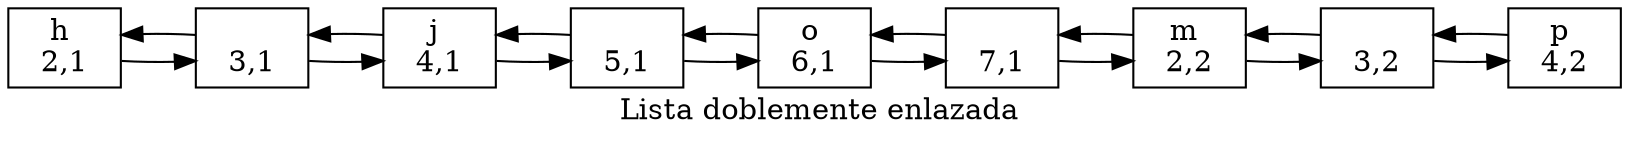 digraph ListaDobleEnlazada {
rankdir=LR;
Nodo0[shape=box,label="h 
2,1"];
Nodo1[shape=box,label="  
3,1"];
Nodo2[shape=box,label="j 
4,1"];
Nodo3[shape=box,label="  
5,1"];
Nodo4[shape=box,label="o 
6,1"];
Nodo5[shape=box,label="  
7,1"];
Nodo6[shape=box,label="m 
2,2"];
Nodo7[shape=box,label="  
3,2"];
Nodo8[shape=box,label="p 
4,2"];
Nodo0->Nodo1;
Nodo1->Nodo0;
Nodo1->Nodo2;
Nodo2->Nodo1;
Nodo2->Nodo3;
Nodo3->Nodo2;
Nodo3->Nodo4;
Nodo4->Nodo3;
Nodo4->Nodo5;
Nodo5->Nodo4;
Nodo5->Nodo6;
Nodo6->Nodo5;
Nodo6->Nodo7;
Nodo7->Nodo6;
Nodo7->Nodo8;
Nodo8->Nodo7;
label = " Lista doblemente enlazada" 
}

